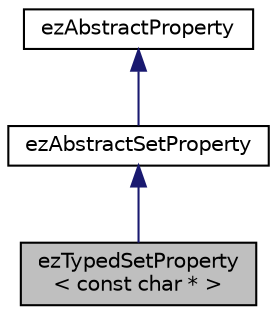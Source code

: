 digraph "ezTypedSetProperty&lt; const char * &gt;"
{
 // LATEX_PDF_SIZE
  edge [fontname="Helvetica",fontsize="10",labelfontname="Helvetica",labelfontsize="10"];
  node [fontname="Helvetica",fontsize="10",shape=record];
  Node1 [label="ezTypedSetProperty\l\< const char * \>",height=0.2,width=0.4,color="black", fillcolor="grey75", style="filled", fontcolor="black",tooltip="Specialization of ezTypedArrayProperty to retain the pointer in const char*."];
  Node2 -> Node1 [dir="back",color="midnightblue",fontsize="10",style="solid",fontname="Helvetica"];
  Node2 [label="ezAbstractSetProperty",height=0.2,width=0.4,color="black", fillcolor="white", style="filled",URL="$d9/dc6/classez_abstract_set_property.htm",tooltip="The base class for a property that represents a set of values."];
  Node3 -> Node2 [dir="back",color="midnightblue",fontsize="10",style="solid",fontname="Helvetica"];
  Node3 [label="ezAbstractProperty",height=0.2,width=0.4,color="black", fillcolor="white", style="filled",URL="$d6/d81/classez_abstract_property.htm",tooltip="This is the base interface for all properties in the reflection system. It provides enough informatio..."];
}
